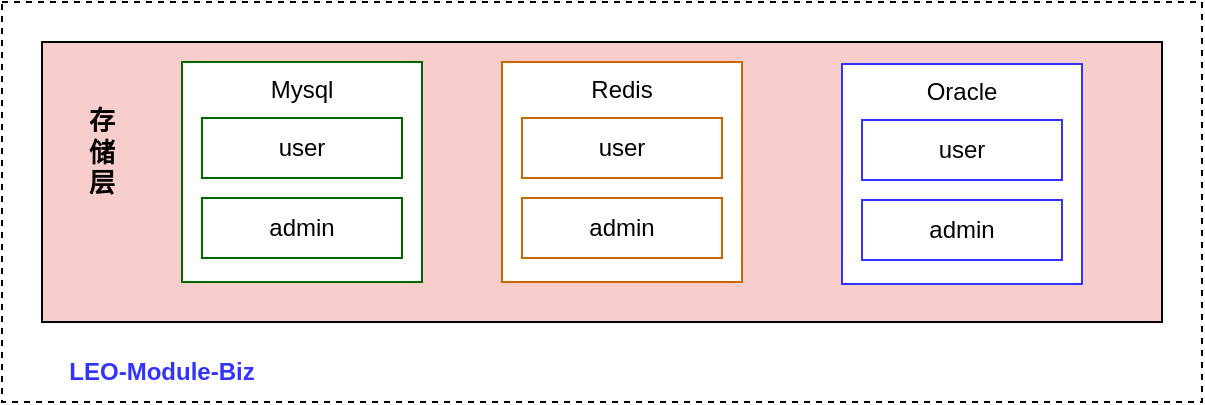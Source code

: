 <mxfile version="25.0.3">
  <diagram name="第 1 页" id="K3KPA8fmOUS73q_CNvnL">
    <mxGraphModel dx="1306" dy="716" grid="1" gridSize="10" guides="1" tooltips="1" connect="1" arrows="1" fold="1" page="1" pageScale="1" pageWidth="827" pageHeight="1169" math="0" shadow="0">
      <root>
        <mxCell id="0" />
        <mxCell id="1" parent="0" />
        <mxCell id="fSzlGWqt0HBlNaSxcD95-1" value="" style="rounded=0;whiteSpace=wrap;html=1;dashed=1;" vertex="1" parent="1">
          <mxGeometry x="140" y="280" width="600" height="200" as="geometry" />
        </mxCell>
        <mxCell id="fSzlGWqt0HBlNaSxcD95-2" value="" style="rounded=0;whiteSpace=wrap;html=1;fillColor=#F8CECC;" vertex="1" parent="1">
          <mxGeometry x="160" y="300" width="560" height="140" as="geometry" />
        </mxCell>
        <mxCell id="fSzlGWqt0HBlNaSxcD95-3" value="&lt;font style=&quot;font-size: 13px;&quot;&gt;&lt;b&gt;存&lt;br&gt;储&lt;br&gt;层&lt;/b&gt;&lt;/font&gt;" style="text;html=1;align=center;verticalAlign=middle;whiteSpace=wrap;rounded=0;" vertex="1" parent="1">
          <mxGeometry x="160" y="340" width="60" height="30" as="geometry" />
        </mxCell>
        <mxCell id="fSzlGWqt0HBlNaSxcD95-4" value="" style="rounded=0;whiteSpace=wrap;html=1;strokeColor=#006600;" vertex="1" parent="1">
          <mxGeometry x="230" y="310" width="120" height="110" as="geometry" />
        </mxCell>
        <mxCell id="fSzlGWqt0HBlNaSxcD95-5" value="user" style="rounded=0;whiteSpace=wrap;html=1;strokeColor=#006600;" vertex="1" parent="1">
          <mxGeometry x="240" y="338" width="100" height="30" as="geometry" />
        </mxCell>
        <mxCell id="fSzlGWqt0HBlNaSxcD95-6" value="admin" style="rounded=0;whiteSpace=wrap;html=1;strokeColor=#006600;" vertex="1" parent="1">
          <mxGeometry x="240" y="378" width="100" height="30" as="geometry" />
        </mxCell>
        <mxCell id="fSzlGWqt0HBlNaSxcD95-7" value="Mysql" style="text;html=1;align=center;verticalAlign=middle;whiteSpace=wrap;rounded=0;" vertex="1" parent="1">
          <mxGeometry x="260" y="309" width="60" height="30" as="geometry" />
        </mxCell>
        <mxCell id="fSzlGWqt0HBlNaSxcD95-8" value="" style="rounded=0;whiteSpace=wrap;html=1;strokeColor=#CC6600;" vertex="1" parent="1">
          <mxGeometry x="390" y="310" width="120" height="110" as="geometry" />
        </mxCell>
        <mxCell id="fSzlGWqt0HBlNaSxcD95-9" value="user" style="rounded=0;whiteSpace=wrap;html=1;strokeColor=#CC6600;" vertex="1" parent="1">
          <mxGeometry x="400" y="338" width="100" height="30" as="geometry" />
        </mxCell>
        <mxCell id="fSzlGWqt0HBlNaSxcD95-10" value="admin" style="rounded=0;whiteSpace=wrap;html=1;strokeColor=#CC6600;" vertex="1" parent="1">
          <mxGeometry x="400" y="378" width="100" height="30" as="geometry" />
        </mxCell>
        <mxCell id="fSzlGWqt0HBlNaSxcD95-11" value="Redis" style="text;html=1;align=center;verticalAlign=middle;whiteSpace=wrap;rounded=0;" vertex="1" parent="1">
          <mxGeometry x="420" y="309" width="60" height="30" as="geometry" />
        </mxCell>
        <mxCell id="fSzlGWqt0HBlNaSxcD95-12" value="" style="rounded=0;whiteSpace=wrap;html=1;strokeColor=#3333FF;" vertex="1" parent="1">
          <mxGeometry x="560" y="311" width="120" height="110" as="geometry" />
        </mxCell>
        <mxCell id="fSzlGWqt0HBlNaSxcD95-13" value="user" style="rounded=0;whiteSpace=wrap;html=1;strokeColor=#3333FF;" vertex="1" parent="1">
          <mxGeometry x="570" y="339" width="100" height="30" as="geometry" />
        </mxCell>
        <mxCell id="fSzlGWqt0HBlNaSxcD95-14" value="admin" style="rounded=0;whiteSpace=wrap;html=1;strokeColor=#3333FF;" vertex="1" parent="1">
          <mxGeometry x="570" y="379" width="100" height="30" as="geometry" />
        </mxCell>
        <mxCell id="fSzlGWqt0HBlNaSxcD95-15" value="Oracle" style="text;html=1;align=center;verticalAlign=middle;whiteSpace=wrap;rounded=0;" vertex="1" parent="1">
          <mxGeometry x="590" y="310" width="60" height="30" as="geometry" />
        </mxCell>
        <mxCell id="fSzlGWqt0HBlNaSxcD95-16" value="&lt;font color=&quot;#3333ff&quot;&gt;&lt;b&gt;LEO-Module-Biz&lt;/b&gt;&lt;/font&gt;" style="text;html=1;align=center;verticalAlign=middle;whiteSpace=wrap;rounded=0;" vertex="1" parent="1">
          <mxGeometry x="160" y="450" width="120" height="30" as="geometry" />
        </mxCell>
      </root>
    </mxGraphModel>
  </diagram>
</mxfile>
